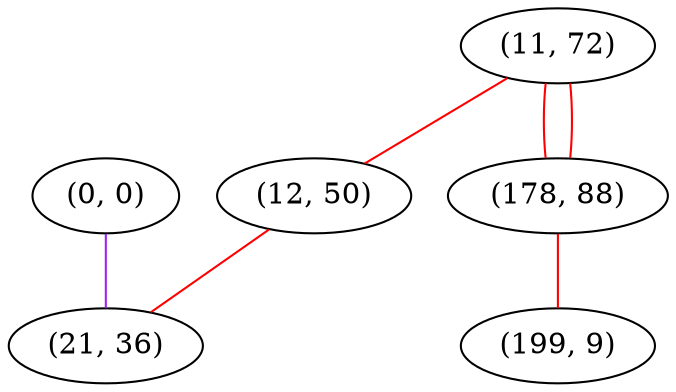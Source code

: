 graph "" {
"(0, 0)";
"(11, 72)";
"(178, 88)";
"(12, 50)";
"(21, 36)";
"(199, 9)";
"(0, 0)" -- "(21, 36)"  [color=purple, key=0, weight=4];
"(11, 72)" -- "(12, 50)"  [color=red, key=0, weight=1];
"(11, 72)" -- "(178, 88)"  [color=red, key=0, weight=1];
"(11, 72)" -- "(178, 88)"  [color=red, key=1, weight=1];
"(178, 88)" -- "(199, 9)"  [color=red, key=0, weight=1];
"(12, 50)" -- "(21, 36)"  [color=red, key=0, weight=1];
}
